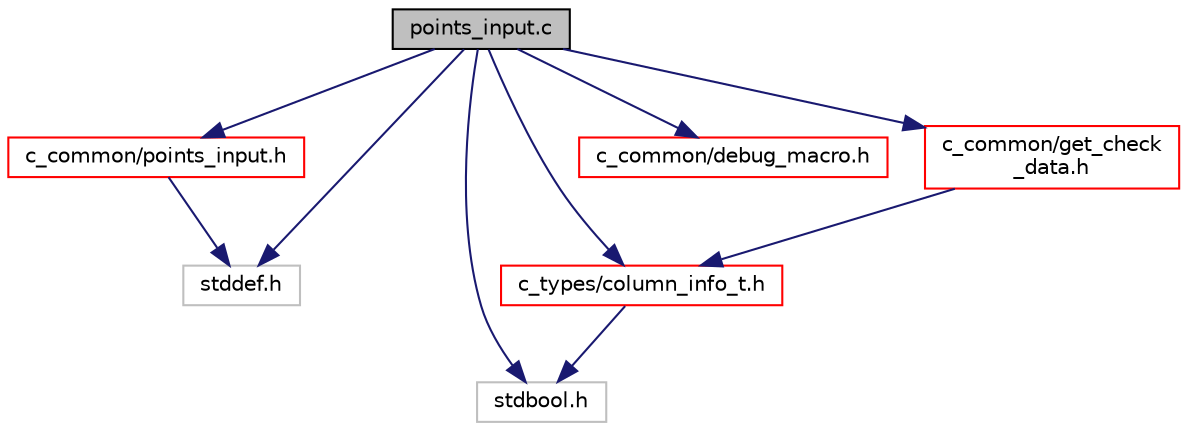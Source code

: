 digraph "points_input.c"
{
 // LATEX_PDF_SIZE
  edge [fontname="Helvetica",fontsize="10",labelfontname="Helvetica",labelfontsize="10"];
  node [fontname="Helvetica",fontsize="10",shape=record];
  Node1 [label="points_input.c",height=0.2,width=0.4,color="black", fillcolor="grey75", style="filled", fontcolor="black",tooltip=" "];
  Node1 -> Node2 [color="midnightblue",fontsize="10",style="solid",fontname="Helvetica"];
  Node2 [label="c_common/points_input.h",height=0.2,width=0.4,color="red", fillcolor="white", style="filled",URL="$points__input_8h.html",tooltip=" "];
  Node2 -> Node3 [color="midnightblue",fontsize="10",style="solid",fontname="Helvetica"];
  Node3 [label="stddef.h",height=0.2,width=0.4,color="grey75", fillcolor="white", style="filled",tooltip=" "];
  Node1 -> Node6 [color="midnightblue",fontsize="10",style="solid",fontname="Helvetica"];
  Node6 [label="stdbool.h",height=0.2,width=0.4,color="grey75", fillcolor="white", style="filled",tooltip=" "];
  Node1 -> Node3 [color="midnightblue",fontsize="10",style="solid",fontname="Helvetica"];
  Node1 -> Node7 [color="midnightblue",fontsize="10",style="solid",fontname="Helvetica"];
  Node7 [label="c_types/column_info_t.h",height=0.2,width=0.4,color="red", fillcolor="white", style="filled",URL="$column__info__t_8h.html",tooltip=" "];
  Node7 -> Node6 [color="midnightblue",fontsize="10",style="solid",fontname="Helvetica"];
  Node1 -> Node8 [color="midnightblue",fontsize="10",style="solid",fontname="Helvetica"];
  Node8 [label="c_common/debug_macro.h",height=0.2,width=0.4,color="red", fillcolor="white", style="filled",URL="$debug__macro_8h.html",tooltip=" "];
  Node1 -> Node16 [color="midnightblue",fontsize="10",style="solid",fontname="Helvetica"];
  Node16 [label="c_common/get_check\l_data.h",height=0.2,width=0.4,color="red", fillcolor="white", style="filled",URL="$get__check__data_8h.html",tooltip=" "];
  Node16 -> Node7 [color="midnightblue",fontsize="10",style="solid",fontname="Helvetica"];
}
